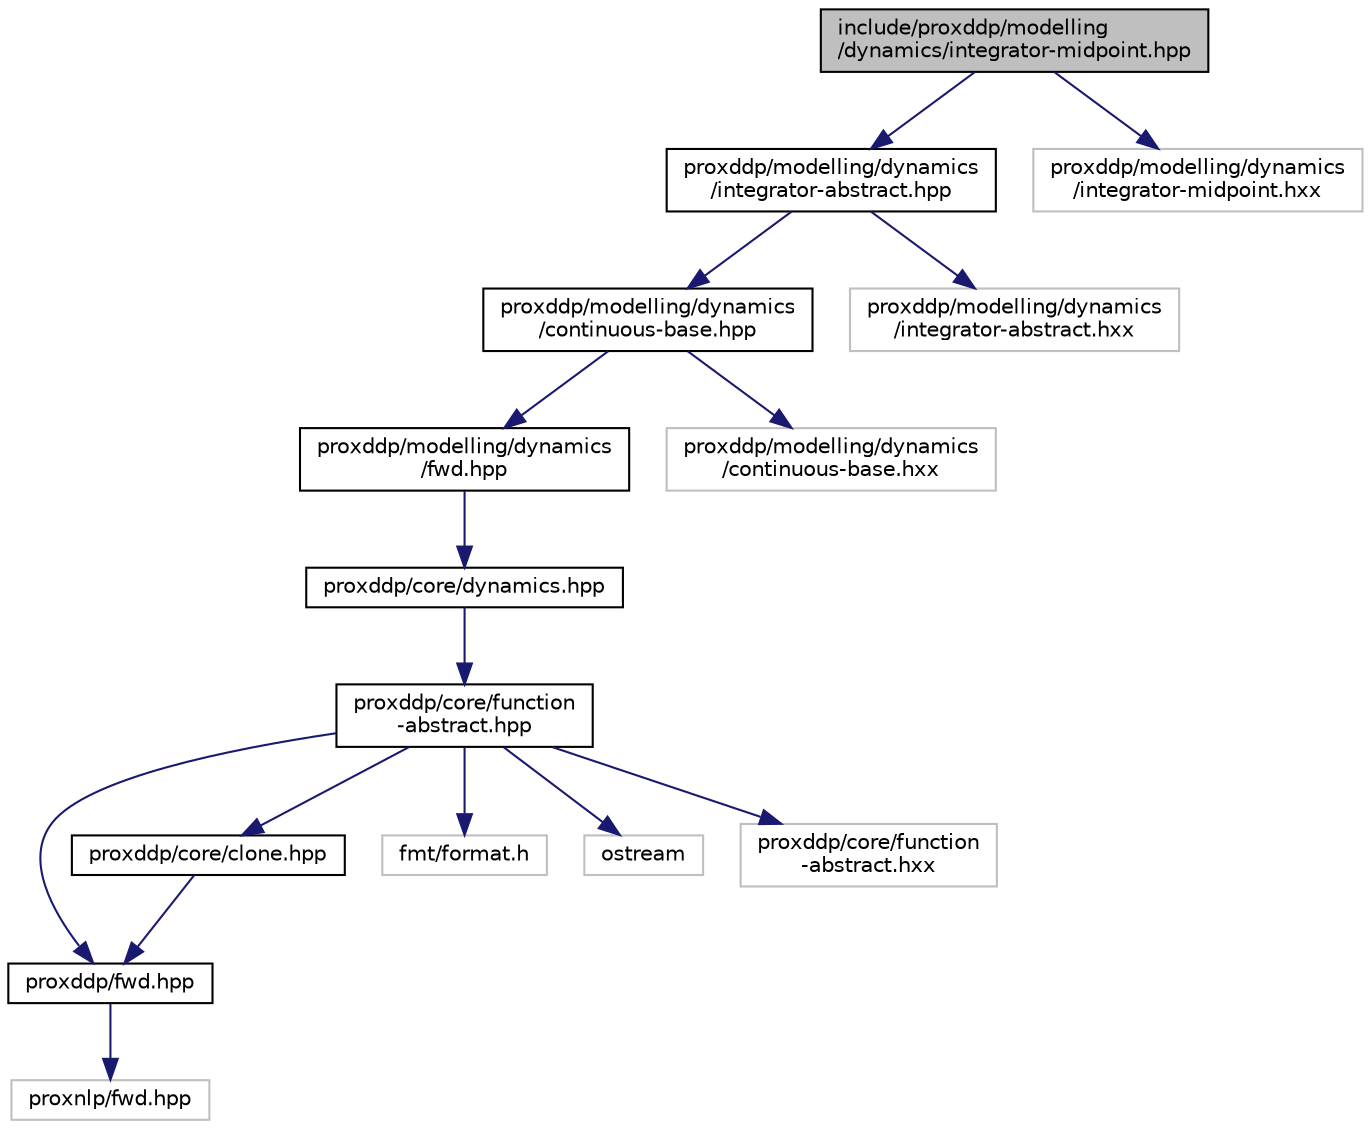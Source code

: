 digraph "include/proxddp/modelling/dynamics/integrator-midpoint.hpp"
{
 // LATEX_PDF_SIZE
  bgcolor="transparent";
  edge [fontname="Helvetica",fontsize="10",labelfontname="Helvetica",labelfontsize="10"];
  node [fontname="Helvetica",fontsize="10",shape=record];
  Node1 [label="include/proxddp/modelling\l/dynamics/integrator-midpoint.hpp",height=0.2,width=0.4,color="black", fillcolor="grey75", style="filled", fontcolor="black",tooltip=" "];
  Node1 -> Node2 [color="midnightblue",fontsize="10",style="solid",fontname="Helvetica"];
  Node2 [label="proxddp/modelling/dynamics\l/integrator-abstract.hpp",height=0.2,width=0.4,color="black",URL="$integrator-abstract_8hpp.html",tooltip="Base definitions for numerical integrators."];
  Node2 -> Node3 [color="midnightblue",fontsize="10",style="solid",fontname="Helvetica"];
  Node3 [label="proxddp/modelling/dynamics\l/continuous-base.hpp",height=0.2,width=0.4,color="black",URL="$continuous-base_8hpp.html",tooltip="Base definitions for continuous dynamics."];
  Node3 -> Node4 [color="midnightblue",fontsize="10",style="solid",fontname="Helvetica"];
  Node4 [label="proxddp/modelling/dynamics\l/fwd.hpp",height=0.2,width=0.4,color="black",URL="$modelling_2dynamics_2fwd_8hpp.html",tooltip=" "];
  Node4 -> Node5 [color="midnightblue",fontsize="10",style="solid",fontname="Helvetica"];
  Node5 [label="proxddp/core/dynamics.hpp",height=0.2,width=0.4,color="black",URL="$dynamics_8hpp.html",tooltip=" "];
  Node5 -> Node6 [color="midnightblue",fontsize="10",style="solid",fontname="Helvetica"];
  Node6 [label="proxddp/core/function\l-abstract.hpp",height=0.2,width=0.4,color="black",URL="$function-abstract_8hpp.html",tooltip="Base definitions for ternary functions."];
  Node6 -> Node7 [color="midnightblue",fontsize="10",style="solid",fontname="Helvetica"];
  Node7 [label="proxddp/fwd.hpp",height=0.2,width=0.4,color="black",URL="$fwd_8hpp.html",tooltip="Forward declarations."];
  Node7 -> Node8 [color="midnightblue",fontsize="10",style="solid",fontname="Helvetica"];
  Node8 [label="proxnlp/fwd.hpp",height=0.2,width=0.4,color="grey75",tooltip=" "];
  Node6 -> Node9 [color="midnightblue",fontsize="10",style="solid",fontname="Helvetica"];
  Node9 [label="proxddp/core/clone.hpp",height=0.2,width=0.4,color="black",URL="$clone_8hpp.html",tooltip=" "];
  Node9 -> Node7 [color="midnightblue",fontsize="10",style="solid",fontname="Helvetica"];
  Node6 -> Node10 [color="midnightblue",fontsize="10",style="solid",fontname="Helvetica"];
  Node10 [label="fmt/format.h",height=0.2,width=0.4,color="grey75",tooltip=" "];
  Node6 -> Node11 [color="midnightblue",fontsize="10",style="solid",fontname="Helvetica"];
  Node11 [label="ostream",height=0.2,width=0.4,color="grey75",tooltip=" "];
  Node6 -> Node12 [color="midnightblue",fontsize="10",style="solid",fontname="Helvetica"];
  Node12 [label="proxddp/core/function\l-abstract.hxx",height=0.2,width=0.4,color="grey75",tooltip=" "];
  Node3 -> Node13 [color="midnightblue",fontsize="10",style="solid",fontname="Helvetica"];
  Node13 [label="proxddp/modelling/dynamics\l/continuous-base.hxx",height=0.2,width=0.4,color="grey75",tooltip=" "];
  Node2 -> Node14 [color="midnightblue",fontsize="10",style="solid",fontname="Helvetica"];
  Node14 [label="proxddp/modelling/dynamics\l/integrator-abstract.hxx",height=0.2,width=0.4,color="grey75",tooltip=" "];
  Node1 -> Node15 [color="midnightblue",fontsize="10",style="solid",fontname="Helvetica"];
  Node15 [label="proxddp/modelling/dynamics\l/integrator-midpoint.hxx",height=0.2,width=0.4,color="grey75",tooltip=" "];
}
